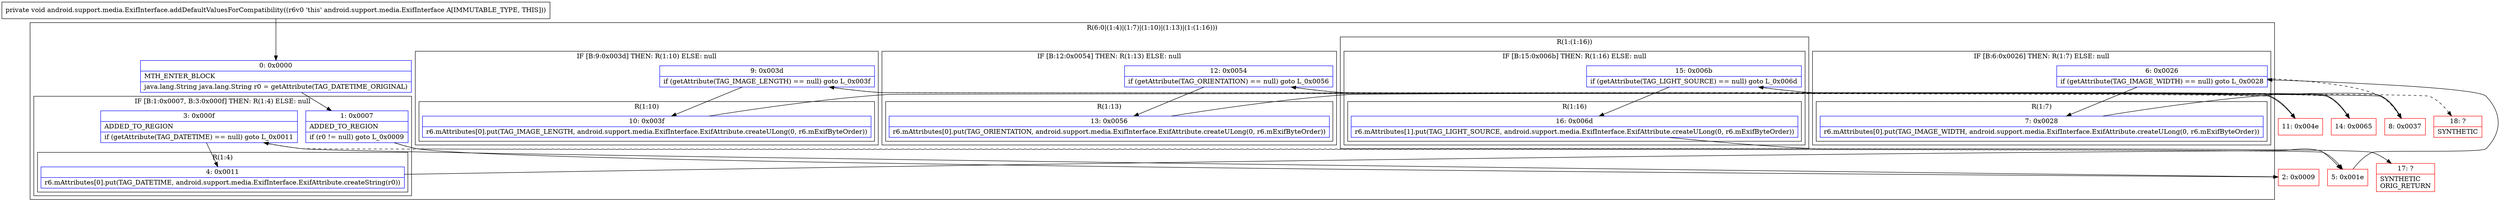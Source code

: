 digraph "CFG forandroid.support.media.ExifInterface.addDefaultValuesForCompatibility()V" {
subgraph cluster_Region_119630439 {
label = "R(6:0|(1:4)|(1:7)|(1:10)|(1:13)|(1:(1:16)))";
node [shape=record,color=blue];
Node_0 [shape=record,label="{0\:\ 0x0000|MTH_ENTER_BLOCK\l|java.lang.String java.lang.String r0 = getAttribute(TAG_DATETIME_ORIGINAL)\l}"];
subgraph cluster_IfRegion_682601292 {
label = "IF [B:1:0x0007, B:3:0x000f] THEN: R(1:4) ELSE: null";
node [shape=record,color=blue];
Node_1 [shape=record,label="{1\:\ 0x0007|ADDED_TO_REGION\l|if (r0 != null) goto L_0x0009\l}"];
Node_3 [shape=record,label="{3\:\ 0x000f|ADDED_TO_REGION\l|if (getAttribute(TAG_DATETIME) == null) goto L_0x0011\l}"];
subgraph cluster_Region_1182348876 {
label = "R(1:4)";
node [shape=record,color=blue];
Node_4 [shape=record,label="{4\:\ 0x0011|r6.mAttributes[0].put(TAG_DATETIME, android.support.media.ExifInterface.ExifAttribute.createString(r0))\l}"];
}
}
subgraph cluster_IfRegion_52962886 {
label = "IF [B:6:0x0026] THEN: R(1:7) ELSE: null";
node [shape=record,color=blue];
Node_6 [shape=record,label="{6\:\ 0x0026|if (getAttribute(TAG_IMAGE_WIDTH) == null) goto L_0x0028\l}"];
subgraph cluster_Region_1287568661 {
label = "R(1:7)";
node [shape=record,color=blue];
Node_7 [shape=record,label="{7\:\ 0x0028|r6.mAttributes[0].put(TAG_IMAGE_WIDTH, android.support.media.ExifInterface.ExifAttribute.createULong(0, r6.mExifByteOrder))\l}"];
}
}
subgraph cluster_IfRegion_638234834 {
label = "IF [B:9:0x003d] THEN: R(1:10) ELSE: null";
node [shape=record,color=blue];
Node_9 [shape=record,label="{9\:\ 0x003d|if (getAttribute(TAG_IMAGE_LENGTH) == null) goto L_0x003f\l}"];
subgraph cluster_Region_928497623 {
label = "R(1:10)";
node [shape=record,color=blue];
Node_10 [shape=record,label="{10\:\ 0x003f|r6.mAttributes[0].put(TAG_IMAGE_LENGTH, android.support.media.ExifInterface.ExifAttribute.createULong(0, r6.mExifByteOrder))\l}"];
}
}
subgraph cluster_IfRegion_1972352365 {
label = "IF [B:12:0x0054] THEN: R(1:13) ELSE: null";
node [shape=record,color=blue];
Node_12 [shape=record,label="{12\:\ 0x0054|if (getAttribute(TAG_ORIENTATION) == null) goto L_0x0056\l}"];
subgraph cluster_Region_1289808092 {
label = "R(1:13)";
node [shape=record,color=blue];
Node_13 [shape=record,label="{13\:\ 0x0056|r6.mAttributes[0].put(TAG_ORIENTATION, android.support.media.ExifInterface.ExifAttribute.createULong(0, r6.mExifByteOrder))\l}"];
}
}
subgraph cluster_Region_1059020210 {
label = "R(1:(1:16))";
node [shape=record,color=blue];
subgraph cluster_IfRegion_893183105 {
label = "IF [B:15:0x006b] THEN: R(1:16) ELSE: null";
node [shape=record,color=blue];
Node_15 [shape=record,label="{15\:\ 0x006b|if (getAttribute(TAG_LIGHT_SOURCE) == null) goto L_0x006d\l}"];
subgraph cluster_Region_1032854422 {
label = "R(1:16)";
node [shape=record,color=blue];
Node_16 [shape=record,label="{16\:\ 0x006d|r6.mAttributes[1].put(TAG_LIGHT_SOURCE, android.support.media.ExifInterface.ExifAttribute.createULong(0, r6.mExifByteOrder))\l}"];
}
}
}
}
Node_2 [shape=record,color=red,label="{2\:\ 0x0009}"];
Node_5 [shape=record,color=red,label="{5\:\ 0x001e}"];
Node_8 [shape=record,color=red,label="{8\:\ 0x0037}"];
Node_11 [shape=record,color=red,label="{11\:\ 0x004e}"];
Node_14 [shape=record,color=red,label="{14\:\ 0x0065}"];
Node_17 [shape=record,color=red,label="{17\:\ ?|SYNTHETIC\lORIG_RETURN\l}"];
Node_18 [shape=record,color=red,label="{18\:\ ?|SYNTHETIC\l}"];
MethodNode[shape=record,label="{private void android.support.media.ExifInterface.addDefaultValuesForCompatibility((r6v0 'this' android.support.media.ExifInterface A[IMMUTABLE_TYPE, THIS])) }"];
MethodNode -> Node_0;
Node_0 -> Node_1;
Node_1 -> Node_2;
Node_1 -> Node_5[style=dashed];
Node_3 -> Node_4;
Node_3 -> Node_5[style=dashed];
Node_4 -> Node_5;
Node_6 -> Node_7;
Node_6 -> Node_8[style=dashed];
Node_7 -> Node_8;
Node_9 -> Node_10;
Node_9 -> Node_11[style=dashed];
Node_10 -> Node_11;
Node_12 -> Node_13;
Node_12 -> Node_14[style=dashed];
Node_13 -> Node_14;
Node_15 -> Node_16;
Node_15 -> Node_18[style=dashed];
Node_16 -> Node_17;
Node_2 -> Node_3;
Node_5 -> Node_6;
Node_8 -> Node_9;
Node_11 -> Node_12;
Node_14 -> Node_15;
}

